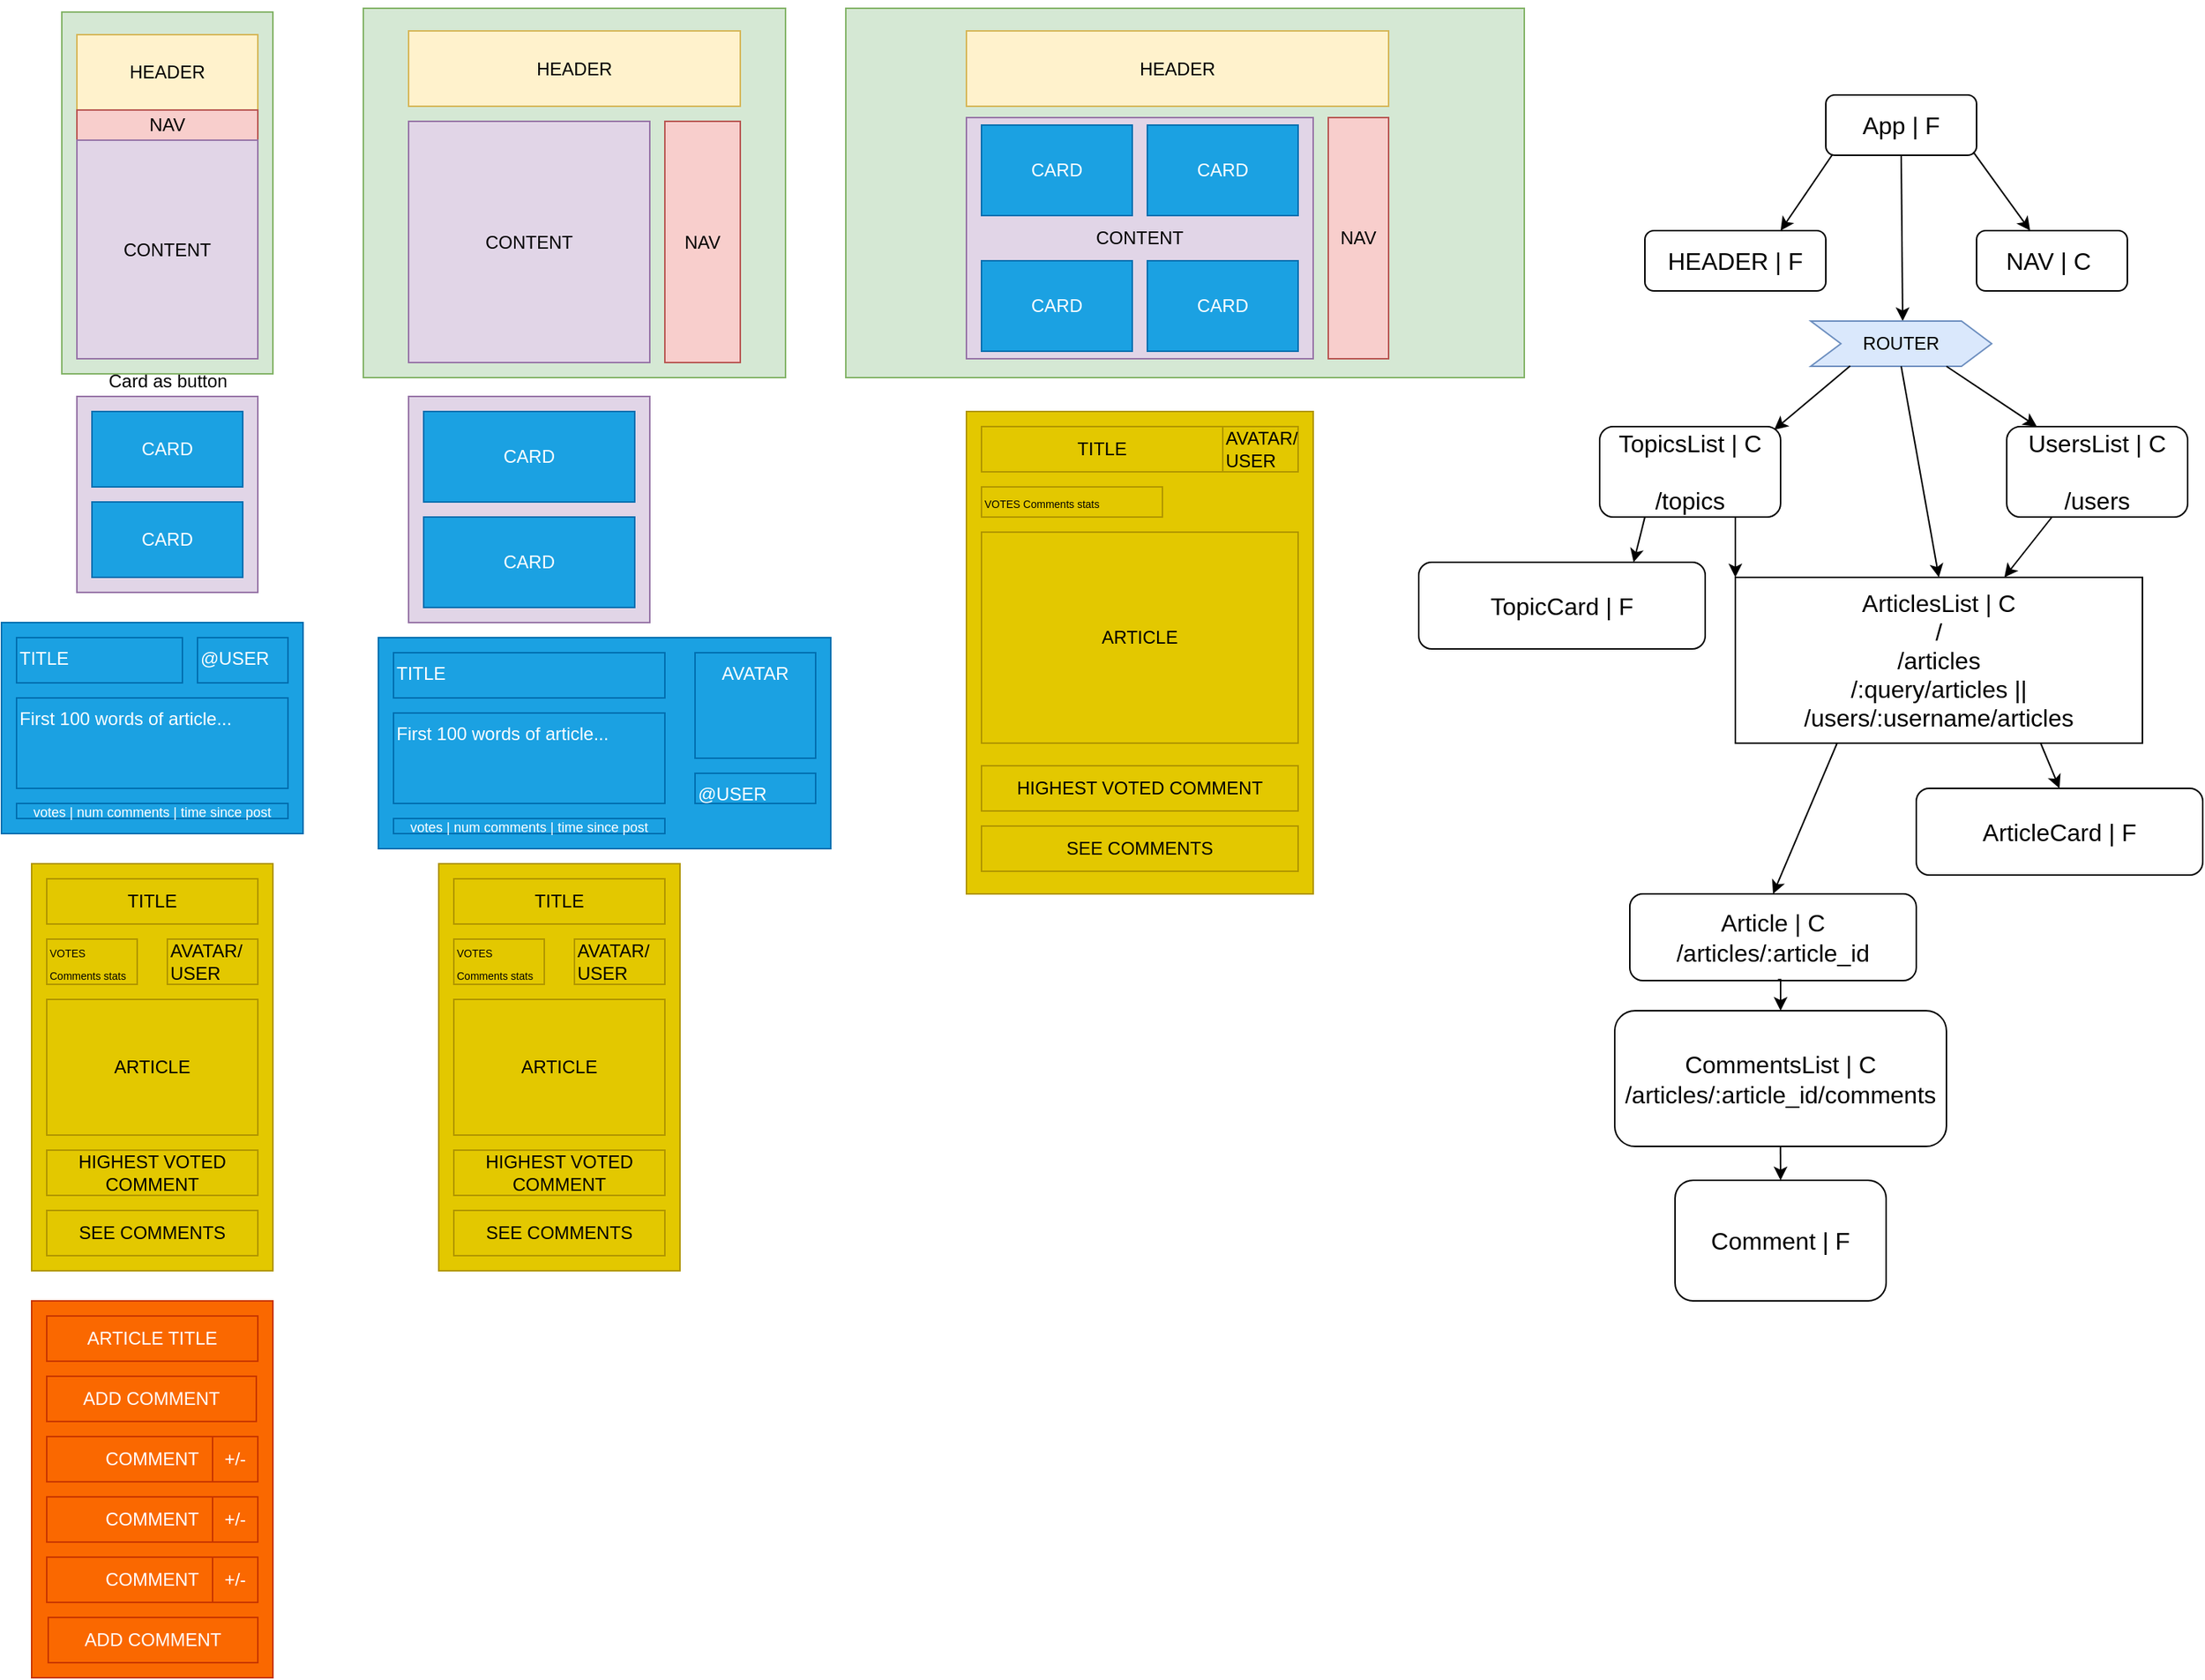 <mxfile version="14.5.1" type="device"><diagram id="lXe79n0ZCMCR6eueU-ol" name="Page-1"><mxGraphModel dx="971" dy="659" grid="1" gridSize="10" guides="1" tooltips="1" connect="1" arrows="1" fold="1" page="1" pageScale="1" pageWidth="827" pageHeight="1169" math="0" shadow="0"><root><mxCell id="0"/><mxCell id="1" parent="0"/><mxCell id="-HvX-lItipRIwZu9i45I-22" value="" style="whiteSpace=wrap;html=1;fillColor=#e1d5e7;strokeColor=#9673a6;" parent="1" vertex="1"><mxGeometry x="300" y="270" width="160" height="150" as="geometry"/></mxCell><mxCell id="-HvX-lItipRIwZu9i45I-5" style="edgeStyle=orthogonalEdgeStyle;rounded=0;orthogonalLoop=1;jettySize=auto;html=1;exitX=0;exitY=0.5;exitDx=0;exitDy=0;entryX=0.5;entryY=0;entryDx=0;entryDy=0;" parent="1" source="-HvX-lItipRIwZu9i45I-1" target="-HvX-lItipRIwZu9i45I-2" edge="1"><mxGeometry relative="1" as="geometry"/></mxCell><mxCell id="-HvX-lItipRIwZu9i45I-1" value="&lt;p style=&quot;line-height: 0%&quot;&gt;&lt;br&gt;&lt;/p&gt;" style="whiteSpace=wrap;html=1;rotation=90;fillColor=#d5e8d4;strokeColor=#82b366;align=left;" parent="1" vertex="1"><mxGeometry x="20" y="65" width="240" height="140" as="geometry"/></mxCell><mxCell id="-HvX-lItipRIwZu9i45I-2" value="HEADER" style="whiteSpace=wrap;html=1;fillColor=#fff2cc;strokeColor=#d6b656;" parent="1" vertex="1"><mxGeometry x="80" y="30" width="120" height="50" as="geometry"/></mxCell><mxCell id="-HvX-lItipRIwZu9i45I-3" value="NAV" style="whiteSpace=wrap;html=1;fillColor=#f8cecc;strokeColor=#b85450;" parent="1" vertex="1"><mxGeometry x="80" y="80" width="120" height="20" as="geometry"/></mxCell><mxCell id="-HvX-lItipRIwZu9i45I-6" value="CONTENT" style="whiteSpace=wrap;html=1;fillColor=#e1d5e7;strokeColor=#9673a6;" parent="1" vertex="1"><mxGeometry x="80" y="100" width="120" height="145" as="geometry"/></mxCell><mxCell id="-HvX-lItipRIwZu9i45I-7" value="" style="whiteSpace=wrap;html=1;fillColor=#d5e8d4;strokeColor=#82b366;" parent="1" vertex="1"><mxGeometry x="270" y="12.5" width="280" height="245" as="geometry"/></mxCell><mxCell id="-HvX-lItipRIwZu9i45I-8" value="" style="whiteSpace=wrap;html=1;fillColor=#e1d5e7;strokeColor=#9673a6;" parent="1" vertex="1"><mxGeometry x="80" y="270" width="120" height="130" as="geometry"/></mxCell><mxCell id="-HvX-lItipRIwZu9i45I-9" value="CARD" style="whiteSpace=wrap;html=1;fillColor=#1ba1e2;strokeColor=#006EAF;fontColor=#ffffff;" parent="1" vertex="1"><mxGeometry x="90" y="280" width="100" height="50" as="geometry"/></mxCell><mxCell id="-HvX-lItipRIwZu9i45I-10" value="CARD" style="whiteSpace=wrap;html=1;fillColor=#1ba1e2;strokeColor=#006EAF;fontColor=#ffffff;" parent="1" vertex="1"><mxGeometry x="90" y="340" width="100" height="50" as="geometry"/></mxCell><mxCell id="-HvX-lItipRIwZu9i45I-11" value="" style="whiteSpace=wrap;html=1;fillColor=#1ba1e2;strokeColor=#006EAF;fontColor=#ffffff;" parent="1" vertex="1"><mxGeometry x="30" y="420" width="200" height="140" as="geometry"/></mxCell><mxCell id="-HvX-lItipRIwZu9i45I-12" value="TITLE" style="fillColor=#1ba1e2;horizontal=1;verticalAlign=top;align=left;labelBackgroundColor=none;labelBorderColor=none;whiteSpace=wrap;html=1;strokeColor=#006EAF;fontColor=#ffffff;" parent="1" vertex="1"><mxGeometry x="40" y="430" width="110" height="30" as="geometry"/></mxCell><mxCell id="-HvX-lItipRIwZu9i45I-13" value="@USER" style="whiteSpace=wrap;html=1;fillColor=#1ba1e2;horizontal=1;verticalAlign=top;align=left;strokeColor=#006EAF;fontColor=#ffffff;" parent="1" vertex="1"><mxGeometry x="160" y="430" width="60" height="30" as="geometry"/></mxCell><mxCell id="-HvX-lItipRIwZu9i45I-14" value="First 100 words of article..." style="whiteSpace=wrap;html=1;fillColor=#1ba1e2;horizontal=1;verticalAlign=top;align=left;strokeColor=#006EAF;fontColor=#ffffff;" parent="1" vertex="1"><mxGeometry x="40" y="470" width="180" height="60" as="geometry"/></mxCell><mxCell id="-HvX-lItipRIwZu9i45I-16" value="&lt;font style=&quot;font-size: 9px&quot;&gt;votes | num comments |&amp;nbsp;&lt;/font&gt;&lt;span style=&quot;font-size: 9px&quot;&gt;time since post&lt;/span&gt;" style="whiteSpace=wrap;html=1;fillColor=#1ba1e2;horizontal=1;verticalAlign=middle;align=center;strokeColor=#006EAF;fontColor=#ffffff;" parent="1" vertex="1"><mxGeometry x="40" y="540" width="180" height="10" as="geometry"/></mxCell><mxCell id="-HvX-lItipRIwZu9i45I-17" value="HEADER" style="whiteSpace=wrap;html=1;fillColor=#fff2cc;strokeColor=#d6b656;" parent="1" vertex="1"><mxGeometry x="300" y="27.5" width="220" height="50" as="geometry"/></mxCell><mxCell id="-HvX-lItipRIwZu9i45I-18" value="NAV" style="whiteSpace=wrap;html=1;fillColor=#f8cecc;strokeColor=#b85450;" parent="1" vertex="1"><mxGeometry x="470" y="87.5" width="50" height="160" as="geometry"/></mxCell><mxCell id="-HvX-lItipRIwZu9i45I-19" value="CONTENT" style="whiteSpace=wrap;html=1;fillColor=#e1d5e7;strokeColor=#9673a6;" parent="1" vertex="1"><mxGeometry x="300" y="87.5" width="160" height="160" as="geometry"/></mxCell><mxCell id="-HvX-lItipRIwZu9i45I-20" value="CARD" style="whiteSpace=wrap;html=1;fillColor=#1ba1e2;strokeColor=#006EAF;fontColor=#ffffff;" parent="1" vertex="1"><mxGeometry x="310" y="280" width="140" height="60" as="geometry"/></mxCell><mxCell id="-HvX-lItipRIwZu9i45I-23" value="CARD" style="whiteSpace=wrap;html=1;fillColor=#1ba1e2;strokeColor=#006EAF;fontColor=#ffffff;" parent="1" vertex="1"><mxGeometry x="310" y="350" width="140" height="60" as="geometry"/></mxCell><mxCell id="-HvX-lItipRIwZu9i45I-24" value="" style="whiteSpace=wrap;html=1;fillColor=#1ba1e2;strokeColor=#006EAF;fontColor=#ffffff;" parent="1" vertex="1"><mxGeometry x="280" y="430" width="300" height="140" as="geometry"/></mxCell><mxCell id="-HvX-lItipRIwZu9i45I-25" value="TITLE" style="fillColor=#1ba1e2;horizontal=1;verticalAlign=top;align=left;labelBackgroundColor=none;labelBorderColor=none;whiteSpace=wrap;html=1;strokeColor=#006EAF;fontColor=#ffffff;" parent="1" vertex="1"><mxGeometry x="290" y="440" width="180" height="30" as="geometry"/></mxCell><mxCell id="-HvX-lItipRIwZu9i45I-26" value="@USER" style="whiteSpace=wrap;html=1;fillColor=#1ba1e2;horizontal=1;verticalAlign=top;align=left;strokeColor=#006EAF;fontColor=#ffffff;" parent="1" vertex="1"><mxGeometry x="490" y="520" width="80" height="20" as="geometry"/></mxCell><mxCell id="-HvX-lItipRIwZu9i45I-27" value="First 100 words of article..." style="whiteSpace=wrap;html=1;fillColor=#1ba1e2;horizontal=1;verticalAlign=top;align=left;strokeColor=#006EAF;fontColor=#ffffff;" parent="1" vertex="1"><mxGeometry x="290" y="480" width="180" height="60" as="geometry"/></mxCell><mxCell id="-HvX-lItipRIwZu9i45I-29" value="AVATAR" style="whiteSpace=wrap;html=1;fillColor=#1ba1e2;horizontal=1;verticalAlign=top;align=center;strokeColor=#006EAF;fontColor=#ffffff;" parent="1" vertex="1"><mxGeometry x="490" y="440" width="80" height="70" as="geometry"/></mxCell><mxCell id="-HvX-lItipRIwZu9i45I-30" value="&lt;font color=&quot;#000000&quot;&gt;Card as button&lt;/font&gt;" style="text;html=1;resizable=0;autosize=1;align=center;verticalAlign=middle;points=[];fillColor=none;strokeColor=none;rounded=0;labelBackgroundColor=none;fontColor=#FFFFFF;" parent="1" vertex="1"><mxGeometry x="95" y="250" width="90" height="20" as="geometry"/></mxCell><mxCell id="-HvX-lItipRIwZu9i45I-33" value="" style="whiteSpace=wrap;html=1;fillColor=#d5e8d4;strokeColor=#82b366;" parent="1" vertex="1"><mxGeometry x="590" y="12.5" width="450" height="245" as="geometry"/></mxCell><mxCell id="-HvX-lItipRIwZu9i45I-34" value="HEADER" style="whiteSpace=wrap;html=1;fillColor=#fff2cc;strokeColor=#d6b656;" parent="1" vertex="1"><mxGeometry x="670" y="27.5" width="280" height="50" as="geometry"/></mxCell><mxCell id="-HvX-lItipRIwZu9i45I-35" value="NAV" style="whiteSpace=wrap;html=1;fillColor=#f8cecc;strokeColor=#b85450;" parent="1" vertex="1"><mxGeometry x="910" y="85" width="40" height="160" as="geometry"/></mxCell><mxCell id="-HvX-lItipRIwZu9i45I-36" value="CONTENT" style="whiteSpace=wrap;html=1;fillColor=#e1d5e7;strokeColor=#9673a6;" parent="1" vertex="1"><mxGeometry x="670" y="85" width="230" height="160" as="geometry"/></mxCell><mxCell id="-HvX-lItipRIwZu9i45I-38" value="CARD" style="whiteSpace=wrap;html=1;fillColor=#1ba1e2;strokeColor=#006EAF;fontColor=#ffffff;" parent="1" vertex="1"><mxGeometry x="680" y="90" width="100" height="60" as="geometry"/></mxCell><mxCell id="-HvX-lItipRIwZu9i45I-39" value="CARD" style="whiteSpace=wrap;html=1;fillColor=#1ba1e2;strokeColor=#006EAF;fontColor=#ffffff;" parent="1" vertex="1"><mxGeometry x="790" y="90" width="100" height="60" as="geometry"/></mxCell><mxCell id="-HvX-lItipRIwZu9i45I-40" value="CARD" style="whiteSpace=wrap;html=1;fillColor=#1ba1e2;strokeColor=#006EAF;fontColor=#ffffff;" parent="1" vertex="1"><mxGeometry x="680" y="180" width="100" height="60" as="geometry"/></mxCell><mxCell id="-HvX-lItipRIwZu9i45I-41" value="CARD" style="whiteSpace=wrap;html=1;fillColor=#1ba1e2;strokeColor=#006EAF;fontColor=#ffffff;" parent="1" vertex="1"><mxGeometry x="790" y="180" width="100" height="60" as="geometry"/></mxCell><mxCell id="-HvX-lItipRIwZu9i45I-42" value="" style="whiteSpace=wrap;html=1;labelBackgroundColor=none;fillColor=#e3c800;fontColor=#ffffff;align=left;strokeColor=#B09500;" parent="1" vertex="1"><mxGeometry x="50" y="580" width="160" height="270" as="geometry"/></mxCell><mxCell id="-HvX-lItipRIwZu9i45I-44" value="&lt;div&gt;&lt;span&gt;&lt;font color=&quot;#000000&quot;&gt;TITLE&lt;/font&gt;&lt;/span&gt;&lt;/div&gt;" style="whiteSpace=wrap;html=1;labelBackgroundColor=none;fillColor=#e3c800;fontColor=#ffffff;align=center;strokeColor=#B09500;" parent="1" vertex="1"><mxGeometry x="60" y="590" width="140" height="30" as="geometry"/></mxCell><mxCell id="-HvX-lItipRIwZu9i45I-45" value="&lt;font style=&quot;font-size: 9px&quot;&gt;votes | num comments |&amp;nbsp;&lt;/font&gt;&lt;span style=&quot;font-size: 9px&quot;&gt;time since post&lt;/span&gt;" style="whiteSpace=wrap;html=1;fillColor=#1ba1e2;horizontal=1;verticalAlign=middle;align=center;strokeColor=#006EAF;fontColor=#ffffff;" parent="1" vertex="1"><mxGeometry x="290" y="550" width="180" height="10" as="geometry"/></mxCell><mxCell id="-HvX-lItipRIwZu9i45I-47" value="&lt;font color=&quot;#000000&quot; style=&quot;font-size: 7px&quot;&gt;VOTES Comments stats&lt;/font&gt;" style="whiteSpace=wrap;html=1;labelBackgroundColor=none;fillColor=#e3c800;fontColor=#ffffff;align=left;strokeColor=#B09500;" parent="1" vertex="1"><mxGeometry x="60" y="630" width="60" height="30" as="geometry"/></mxCell><mxCell id="-HvX-lItipRIwZu9i45I-49" value="&lt;font color=&quot;#000000&quot;&gt;AVATAR/&lt;br&gt;USER&lt;/font&gt;" style="whiteSpace=wrap;html=1;labelBackgroundColor=none;fillColor=#e3c800;fontColor=#ffffff;align=left;strokeColor=#B09500;" parent="1" vertex="1"><mxGeometry x="140" y="630" width="60" height="30" as="geometry"/></mxCell><mxCell id="-HvX-lItipRIwZu9i45I-50" value="&lt;font color=&quot;#000000&quot;&gt;ARTICLE&lt;/font&gt;" style="whiteSpace=wrap;html=1;labelBackgroundColor=none;fillColor=#e3c800;fontColor=#ffffff;align=center;strokeColor=#B09500;" parent="1" vertex="1"><mxGeometry x="60" y="670" width="140" height="90" as="geometry"/></mxCell><mxCell id="-HvX-lItipRIwZu9i45I-51" value="&lt;font color=&quot;#000000&quot;&gt;HIGHEST VOTED COMMENT&lt;/font&gt;" style="whiteSpace=wrap;html=1;labelBackgroundColor=none;fillColor=#e3c800;fontColor=#ffffff;align=center;strokeColor=#B09500;" parent="1" vertex="1"><mxGeometry x="60" y="770" width="140" height="30" as="geometry"/></mxCell><mxCell id="-HvX-lItipRIwZu9i45I-58" value="" style="whiteSpace=wrap;html=1;labelBackgroundColor=none;fillColor=#e3c800;fontColor=#ffffff;align=left;strokeColor=#B09500;" parent="1" vertex="1"><mxGeometry x="670" y="280" width="230" height="320" as="geometry"/></mxCell><mxCell id="-HvX-lItipRIwZu9i45I-59" value="&lt;div&gt;&lt;span&gt;&lt;font color=&quot;#000000&quot;&gt;TITLE&lt;/font&gt;&lt;/span&gt;&lt;/div&gt;" style="whiteSpace=wrap;html=1;labelBackgroundColor=none;fillColor=#e3c800;fontColor=#ffffff;align=center;strokeColor=#B09500;" parent="1" vertex="1"><mxGeometry x="680" y="290" width="160" height="30" as="geometry"/></mxCell><mxCell id="-HvX-lItipRIwZu9i45I-60" value="&lt;font color=&quot;#000000&quot; style=&quot;font-size: 7px&quot;&gt;VOTES Comments stats&lt;/font&gt;" style="whiteSpace=wrap;html=1;labelBackgroundColor=none;fillColor=#e3c800;fontColor=#ffffff;align=left;strokeColor=#B09500;" parent="1" vertex="1"><mxGeometry x="680" y="330" width="120" height="20" as="geometry"/></mxCell><mxCell id="-HvX-lItipRIwZu9i45I-61" value="&lt;font color=&quot;#000000&quot;&gt;AVATAR/&lt;br&gt;USER&lt;/font&gt;" style="whiteSpace=wrap;html=1;labelBackgroundColor=none;fillColor=#e3c800;fontColor=#ffffff;align=left;strokeColor=#B09500;" parent="1" vertex="1"><mxGeometry x="840" y="290" width="50" height="30" as="geometry"/></mxCell><mxCell id="-HvX-lItipRIwZu9i45I-62" value="&lt;font color=&quot;#000000&quot;&gt;ARTICLE&lt;/font&gt;" style="whiteSpace=wrap;html=1;labelBackgroundColor=none;fillColor=#e3c800;fontColor=#ffffff;align=center;strokeColor=#B09500;" parent="1" vertex="1"><mxGeometry x="680" y="360" width="210" height="140" as="geometry"/></mxCell><mxCell id="-HvX-lItipRIwZu9i45I-79" value="&lt;font color=&quot;#000000&quot;&gt;&lt;span style=&quot;font-size: 16px&quot;&gt;App | F&lt;/span&gt;&lt;/font&gt;" style="rounded=1;whiteSpace=wrap;html=1;labelBackgroundColor=none;fillColor=none;fontColor=#FFFFFF;align=center;" parent="1" vertex="1"><mxGeometry x="1240" y="70" width="100" height="40" as="geometry"/></mxCell><mxCell id="-HvX-lItipRIwZu9i45I-80" value="&lt;font color=&quot;#000000&quot; style=&quot;font-size: 16px&quot;&gt;HEADER | F&lt;/font&gt;" style="rounded=1;whiteSpace=wrap;html=1;labelBackgroundColor=none;fillColor=none;fontColor=#FFFFFF;align=center;" parent="1" vertex="1"><mxGeometry x="1120" y="160" width="120" height="40" as="geometry"/></mxCell><mxCell id="-HvX-lItipRIwZu9i45I-81" value="&lt;font color=&quot;#000000&quot; style=&quot;font-size: 16px&quot;&gt;NAV | C&amp;nbsp;&lt;/font&gt;" style="rounded=1;whiteSpace=wrap;html=1;labelBackgroundColor=none;fillColor=none;fontColor=#FFFFFF;align=center;" parent="1" vertex="1"><mxGeometry x="1340" y="160" width="100" height="40" as="geometry"/></mxCell><mxCell id="-HvX-lItipRIwZu9i45I-82" value="" style="endArrow=classic;html=1;fontColor=#FFFFFF;exitX=0.978;exitY=0.946;exitDx=0;exitDy=0;exitPerimeter=0;" parent="1" source="-HvX-lItipRIwZu9i45I-79" target="-HvX-lItipRIwZu9i45I-81" edge="1"><mxGeometry width="50" height="50" relative="1" as="geometry"><mxPoint x="1340" y="110" as="sourcePoint"/><mxPoint x="1530" y="220" as="targetPoint"/></mxGeometry></mxCell><mxCell id="-HvX-lItipRIwZu9i45I-83" value="" style="endArrow=classic;html=1;fontColor=#FFFFFF;exitX=0.044;exitY=0.988;exitDx=0;exitDy=0;exitPerimeter=0;entryX=0.75;entryY=0;entryDx=0;entryDy=0;" parent="1" source="-HvX-lItipRIwZu9i45I-79" target="-HvX-lItipRIwZu9i45I-80" edge="1"><mxGeometry width="50" height="50" relative="1" as="geometry"><mxPoint x="1241" y="108.92" as="sourcePoint"/><mxPoint x="1278.732" y="161.08" as="targetPoint"/></mxGeometry></mxCell><mxCell id="-HvX-lItipRIwZu9i45I-85" value="" style="endArrow=classic;html=1;fontColor=#FFFFFF;exitX=0.5;exitY=1;exitDx=0;exitDy=0;entryX=0.5;entryY=0;entryDx=0;entryDy=0;" parent="1" source="-HvX-lItipRIwZu9i45I-79" edge="1"><mxGeometry width="50" height="50" relative="1" as="geometry"><mxPoint x="1347.8" y="117.84" as="sourcePoint"/><mxPoint x="1291" y="220" as="targetPoint"/></mxGeometry></mxCell><mxCell id="-HvX-lItipRIwZu9i45I-88" value="&lt;font color=&quot;#000000&quot;&gt;ROUTER&lt;/font&gt;" style="shape=step;perimeter=stepPerimeter;whiteSpace=wrap;html=1;fixedSize=1;rounded=0;shadow=0;glass=0;sketch=0;fillColor=#dae8fc;align=center;strokeColor=#6c8ebf;" parent="1" vertex="1"><mxGeometry x="1230" y="220" width="120" height="30" as="geometry"/></mxCell><mxCell id="-HvX-lItipRIwZu9i45I-90" value="&lt;font color=&quot;#000000&quot; style=&quot;font-size: 16px&quot;&gt;ArticlesList | C&lt;br&gt;/&lt;br&gt;/articles&lt;br&gt;/:query/articles || /users/:username/articles&lt;br&gt;&lt;/font&gt;" style="rounded=0;whiteSpace=wrap;html=1;labelBackgroundColor=none;fillColor=none;fontColor=#FFFFFF;align=center;" parent="1" vertex="1"><mxGeometry x="1180" y="390" width="270" height="110" as="geometry"/></mxCell><mxCell id="-HvX-lItipRIwZu9i45I-91" value="&lt;font color=&quot;#000000&quot; style=&quot;font-size: 16px&quot;&gt;TopicsList | C&lt;br&gt;&lt;br&gt;/topics&lt;br&gt;&lt;/font&gt;" style="rounded=1;whiteSpace=wrap;html=1;labelBackgroundColor=none;fillColor=none;fontColor=#FFFFFF;align=center;" parent="1" vertex="1"><mxGeometry x="1090" y="290" width="120" height="60" as="geometry"/></mxCell><mxCell id="-HvX-lItipRIwZu9i45I-92" value="&lt;font color=&quot;#000000&quot; style=&quot;font-size: 16px&quot;&gt;UsersList | C&lt;br&gt;&lt;br&gt;/users&lt;br&gt;&lt;/font&gt;" style="rounded=1;whiteSpace=wrap;html=1;labelBackgroundColor=none;fillColor=none;fontColor=#FFFFFF;align=center;" parent="1" vertex="1"><mxGeometry x="1360" y="290" width="120" height="60" as="geometry"/></mxCell><mxCell id="-HvX-lItipRIwZu9i45I-104" value="" style="endArrow=classic;html=1;fontColor=#FFFFFF;entryX=0.5;entryY=0;entryDx=0;entryDy=0;exitX=0.5;exitY=1;exitDx=0;exitDy=0;" parent="1" source="-HvX-lItipRIwZu9i45I-88" target="-HvX-lItipRIwZu9i45I-90" edge="1"><mxGeometry width="50" height="50" relative="1" as="geometry"><mxPoint x="1341" y="260.0" as="sourcePoint"/><mxPoint x="1370.96" y="284.68" as="targetPoint"/></mxGeometry></mxCell><mxCell id="-HvX-lItipRIwZu9i45I-105" value="" style="endArrow=classic;html=1;fontColor=#FFFFFF;entryX=0.965;entryY=0.035;entryDx=0;entryDy=0;exitX=0.218;exitY=0.993;exitDx=0;exitDy=0;exitPerimeter=0;entryPerimeter=0;" parent="1" source="-HvX-lItipRIwZu9i45I-88" target="-HvX-lItipRIwZu9i45I-91" edge="1"><mxGeometry width="50" height="50" relative="1" as="geometry"><mxPoint x="1243" y="260.6" as="sourcePoint"/><mxPoint x="1209.04" y="285.8" as="targetPoint"/></mxGeometry></mxCell><mxCell id="-HvX-lItipRIwZu9i45I-106" value="" style="endArrow=classic;html=1;fontColor=#FFFFFF;exitX=0.75;exitY=1;exitDx=0;exitDy=0;" parent="1" source="-HvX-lItipRIwZu9i45I-88" target="-HvX-lItipRIwZu9i45I-92" edge="1"><mxGeometry width="50" height="50" relative="1" as="geometry"><mxPoint x="1332.12" y="249.92" as="sourcePoint"/><mxPoint x="1360" y="288" as="targetPoint"/><Array as="points"><mxPoint x="1380" y="290"/></Array></mxGeometry></mxCell><mxCell id="-HvX-lItipRIwZu9i45I-108" value="&lt;font color=&quot;#000000&quot; style=&quot;font-size: 16px&quot;&gt;Article | C&lt;br&gt;/articles/:article_id&lt;br&gt;&lt;/font&gt;" style="rounded=1;whiteSpace=wrap;html=1;labelBackgroundColor=none;fillColor=none;fontColor=#FFFFFF;align=center;" parent="1" vertex="1"><mxGeometry x="1110" y="600" width="190" height="57.5" as="geometry"/></mxCell><mxCell id="-HvX-lItipRIwZu9i45I-109" value="&lt;font color=&quot;#000000&quot; style=&quot;font-size: 16px&quot;&gt;CommentsList | C&lt;br&gt;/articles/:article_id/comments&lt;br&gt;&lt;/font&gt;" style="rounded=1;whiteSpace=wrap;html=1;labelBackgroundColor=none;fillColor=none;fontColor=#FFFFFF;align=center;" parent="1" vertex="1"><mxGeometry x="1100" y="677.5" width="220" height="90" as="geometry"/></mxCell><mxCell id="-HvX-lItipRIwZu9i45I-110" value="&lt;font color=&quot;#000000&quot; style=&quot;font-size: 16px&quot;&gt;Comment | F&lt;br&gt;&lt;/font&gt;" style="rounded=1;whiteSpace=wrap;html=1;labelBackgroundColor=none;fillColor=none;fontColor=#FFFFFF;align=center;" parent="1" vertex="1"><mxGeometry x="1140" y="790" width="140" height="80" as="geometry"/></mxCell><mxCell id="-HvX-lItipRIwZu9i45I-113" value="" style="endArrow=classic;html=1;fontColor=#FFFFFF;entryX=0;entryY=0;entryDx=0;entryDy=0;exitX=0.75;exitY=1;exitDx=0;exitDy=0;" parent="1" source="-HvX-lItipRIwZu9i45I-91" target="-HvX-lItipRIwZu9i45I-90" edge="1"><mxGeometry width="50" height="50" relative="1" as="geometry"><mxPoint x="1300" y="260" as="sourcePoint"/><mxPoint x="1224.56" y="372.28" as="targetPoint"/></mxGeometry></mxCell><mxCell id="-HvX-lItipRIwZu9i45I-116" value="" style="edgeStyle=orthogonalEdgeStyle;rounded=0;orthogonalLoop=1;jettySize=auto;html=1;fontColor=#FFFFFF;entryX=0.5;entryY=0;entryDx=0;entryDy=0;exitX=0.517;exitY=0.989;exitDx=0;exitDy=0;exitPerimeter=0;" parent="1" target="-HvX-lItipRIwZu9i45I-109" edge="1" source="-HvX-lItipRIwZu9i45I-108"><mxGeometry relative="1" as="geometry"><mxPoint x="1210" y="662.5" as="sourcePoint"/><mxPoint x="1210" y="640" as="targetPoint"/></mxGeometry></mxCell><mxCell id="-HvX-lItipRIwZu9i45I-117" value="" style="edgeStyle=orthogonalEdgeStyle;rounded=0;orthogonalLoop=1;jettySize=auto;html=1;fontColor=#FFFFFF;entryX=0.5;entryY=0;entryDx=0;entryDy=0;" parent="1" target="-HvX-lItipRIwZu9i45I-110" edge="1"><mxGeometry relative="1" as="geometry"><mxPoint x="1209.9" y="767.5" as="sourcePoint"/><mxPoint x="1210.04" y="787.5" as="targetPoint"/></mxGeometry></mxCell><mxCell id="-HvX-lItipRIwZu9i45I-120" value="" style="endArrow=classic;html=1;fontColor=#FFFFFF;exitX=0.25;exitY=1;exitDx=0;exitDy=0;" parent="1" source="-HvX-lItipRIwZu9i45I-92" target="-HvX-lItipRIwZu9i45I-90" edge="1"><mxGeometry width="50" height="50" relative="1" as="geometry"><mxPoint x="1165.64" y="339.8" as="sourcePoint"/><mxPoint x="1244.2" y="381.44" as="targetPoint"/></mxGeometry></mxCell><mxCell id="-HvX-lItipRIwZu9i45I-123" value="&lt;font color=&quot;#000000&quot;&gt;SEE COMMENTS&lt;/font&gt;" style="whiteSpace=wrap;html=1;labelBackgroundColor=none;fillColor=#e3c800;fontColor=#ffffff;align=center;strokeColor=#B09500;" parent="1" vertex="1"><mxGeometry x="60" y="810" width="140" height="30" as="geometry"/></mxCell><mxCell id="-HvX-lItipRIwZu9i45I-133" value="" style="whiteSpace=wrap;html=1;labelBackgroundColor=none;fillColor=#e3c800;fontColor=#ffffff;align=left;strokeColor=#B09500;" parent="1" vertex="1"><mxGeometry x="320" y="580" width="160" height="270" as="geometry"/></mxCell><mxCell id="-HvX-lItipRIwZu9i45I-134" value="&lt;div&gt;&lt;span&gt;&lt;font color=&quot;#000000&quot;&gt;TITLE&lt;/font&gt;&lt;/span&gt;&lt;/div&gt;" style="whiteSpace=wrap;html=1;labelBackgroundColor=none;fillColor=#e3c800;fontColor=#ffffff;align=center;strokeColor=#B09500;" parent="1" vertex="1"><mxGeometry x="330" y="590" width="140" height="30" as="geometry"/></mxCell><mxCell id="-HvX-lItipRIwZu9i45I-135" value="&lt;font color=&quot;#000000&quot; style=&quot;font-size: 7px&quot;&gt;VOTES Comments stats&lt;/font&gt;" style="whiteSpace=wrap;html=1;labelBackgroundColor=none;fillColor=#e3c800;fontColor=#ffffff;align=left;strokeColor=#B09500;" parent="1" vertex="1"><mxGeometry x="330" y="630" width="60" height="30" as="geometry"/></mxCell><mxCell id="-HvX-lItipRIwZu9i45I-136" value="&lt;font color=&quot;#000000&quot;&gt;AVATAR/&lt;br&gt;USER&lt;/font&gt;" style="whiteSpace=wrap;html=1;labelBackgroundColor=none;fillColor=#e3c800;fontColor=#ffffff;align=left;strokeColor=#B09500;" parent="1" vertex="1"><mxGeometry x="410" y="630" width="60" height="30" as="geometry"/></mxCell><mxCell id="-HvX-lItipRIwZu9i45I-137" value="&lt;font color=&quot;#000000&quot;&gt;ARTICLE&lt;/font&gt;" style="whiteSpace=wrap;html=1;labelBackgroundColor=none;fillColor=#e3c800;fontColor=#ffffff;align=center;strokeColor=#B09500;" parent="1" vertex="1"><mxGeometry x="330" y="670" width="140" height="90" as="geometry"/></mxCell><mxCell id="-HvX-lItipRIwZu9i45I-138" value="&lt;font color=&quot;#000000&quot;&gt;HIGHEST VOTED COMMENT&lt;/font&gt;" style="whiteSpace=wrap;html=1;labelBackgroundColor=none;fillColor=#e3c800;fontColor=#ffffff;align=center;strokeColor=#B09500;" parent="1" vertex="1"><mxGeometry x="330" y="770" width="140" height="30" as="geometry"/></mxCell><mxCell id="-HvX-lItipRIwZu9i45I-139" value="&lt;font color=&quot;#000000&quot;&gt;SEE COMMENTS&lt;/font&gt;" style="whiteSpace=wrap;html=1;labelBackgroundColor=none;fillColor=#e3c800;fontColor=#ffffff;align=center;strokeColor=#B09500;" parent="1" vertex="1"><mxGeometry x="330" y="810" width="140" height="30" as="geometry"/></mxCell><mxCell id="-HvX-lItipRIwZu9i45I-142" value="&lt;font color=&quot;#000000&quot;&gt;HIGHEST VOTED COMMENT&lt;/font&gt;" style="whiteSpace=wrap;html=1;labelBackgroundColor=none;fillColor=#e3c800;fontColor=#ffffff;align=center;strokeColor=#B09500;" parent="1" vertex="1"><mxGeometry x="680" y="515" width="210" height="30" as="geometry"/></mxCell><mxCell id="-HvX-lItipRIwZu9i45I-143" value="&lt;font color=&quot;#000000&quot;&gt;SEE COMMENTS&lt;/font&gt;" style="whiteSpace=wrap;html=1;labelBackgroundColor=none;fillColor=#e3c800;fontColor=#ffffff;align=center;strokeColor=#B09500;" parent="1" vertex="1"><mxGeometry x="680" y="555" width="210" height="30" as="geometry"/></mxCell><mxCell id="-HvX-lItipRIwZu9i45I-144" value="" style="whiteSpace=wrap;html=1;rounded=0;shadow=0;glass=0;sketch=0;fillColor=#fa6800;fontColor=#ffffff;align=left;strokeColor=#C73500;" parent="1" vertex="1"><mxGeometry x="50" y="870" width="160" height="250" as="geometry"/></mxCell><mxCell id="-HvX-lItipRIwZu9i45I-145" value="ARTICLE TITLE" style="whiteSpace=wrap;html=1;rounded=0;shadow=0;glass=0;sketch=0;fillColor=#fa6800;fontColor=#ffffff;align=center;strokeColor=#C73500;" parent="1" vertex="1"><mxGeometry x="60" y="880" width="140" height="30" as="geometry"/></mxCell><mxCell id="-HvX-lItipRIwZu9i45I-146" value="COMMENT" style="whiteSpace=wrap;html=1;rounded=0;shadow=0;glass=0;sketch=0;fillColor=#fa6800;fontColor=#ffffff;align=center;strokeColor=#C73500;" parent="1" vertex="1"><mxGeometry x="60" y="960" width="140" height="30" as="geometry"/></mxCell><mxCell id="-HvX-lItipRIwZu9i45I-147" value="COMMENT" style="whiteSpace=wrap;html=1;rounded=0;shadow=0;glass=0;sketch=0;fillColor=#fa6800;fontColor=#ffffff;align=center;strokeColor=#C73500;" parent="1" vertex="1"><mxGeometry x="60" y="1000" width="140" height="30" as="geometry"/></mxCell><mxCell id="-HvX-lItipRIwZu9i45I-148" value="COMMENT" style="whiteSpace=wrap;html=1;rounded=0;shadow=0;glass=0;sketch=0;fillColor=#fa6800;fontColor=#ffffff;align=center;strokeColor=#C73500;" parent="1" vertex="1"><mxGeometry x="60" y="1040" width="140" height="30" as="geometry"/></mxCell><mxCell id="-HvX-lItipRIwZu9i45I-149" value="ADD COMMENT" style="whiteSpace=wrap;html=1;rounded=0;shadow=0;glass=0;sketch=0;fillColor=#fa6800;fontColor=#ffffff;align=center;strokeColor=#C73500;" parent="1" vertex="1"><mxGeometry x="60" y="920" width="139" height="30" as="geometry"/></mxCell><mxCell id="-HvX-lItipRIwZu9i45I-150" value="ADD COMMENT" style="whiteSpace=wrap;html=1;rounded=0;shadow=0;glass=0;sketch=0;fillColor=#fa6800;fontColor=#ffffff;align=center;strokeColor=#C73500;" parent="1" vertex="1"><mxGeometry x="61" y="1080" width="139" height="30" as="geometry"/></mxCell><mxCell id="-HvX-lItipRIwZu9i45I-151" value="+/-" style="whiteSpace=wrap;html=1;rounded=0;shadow=0;glass=0;sketch=0;fillColor=#fa6800;fontColor=#ffffff;align=center;strokeColor=#C73500;" parent="1" vertex="1"><mxGeometry x="170" y="960" width="30" height="30" as="geometry"/></mxCell><mxCell id="-HvX-lItipRIwZu9i45I-152" value="+/-" style="whiteSpace=wrap;html=1;rounded=0;shadow=0;glass=0;sketch=0;fillColor=#fa6800;fontColor=#ffffff;align=center;strokeColor=#C73500;" parent="1" vertex="1"><mxGeometry x="170" y="1000" width="30" height="30" as="geometry"/></mxCell><mxCell id="-HvX-lItipRIwZu9i45I-153" value="+/-" style="whiteSpace=wrap;html=1;rounded=0;shadow=0;glass=0;sketch=0;fillColor=#fa6800;fontColor=#ffffff;align=center;strokeColor=#C73500;" parent="1" vertex="1"><mxGeometry x="170" y="1040" width="30" height="30" as="geometry"/></mxCell><mxCell id="ZBSAP2BT5bho--uAO_ZB-1" value="&lt;font color=&quot;#000000&quot; style=&quot;font-size: 16px&quot;&gt;ArticleCard | F&lt;br&gt;&lt;/font&gt;" style="rounded=1;whiteSpace=wrap;html=1;labelBackgroundColor=none;fillColor=none;fontColor=#FFFFFF;align=center;" vertex="1" parent="1"><mxGeometry x="1300" y="530" width="190" height="57.5" as="geometry"/></mxCell><mxCell id="ZBSAP2BT5bho--uAO_ZB-2" value="" style="endArrow=classic;html=1;fontColor=#FFFFFF;exitX=0.75;exitY=1;exitDx=0;exitDy=0;entryX=0.5;entryY=0;entryDx=0;entryDy=0;" edge="1" parent="1" source="-HvX-lItipRIwZu9i45I-90" target="ZBSAP2BT5bho--uAO_ZB-1"><mxGeometry width="50" height="50" relative="1" as="geometry"><mxPoint x="1400" y="360" as="sourcePoint"/><mxPoint x="1357.143" y="390" as="targetPoint"/></mxGeometry></mxCell><mxCell id="ZBSAP2BT5bho--uAO_ZB-3" value="" style="endArrow=classic;html=1;fontColor=#FFFFFF;exitX=0.25;exitY=1;exitDx=0;exitDy=0;entryX=0.5;entryY=0;entryDx=0;entryDy=0;" edge="1" parent="1" source="-HvX-lItipRIwZu9i45I-90" target="-HvX-lItipRIwZu9i45I-108"><mxGeometry width="50" height="50" relative="1" as="geometry"><mxPoint x="1360" y="470" as="sourcePoint"/><mxPoint x="1370" y="507.5" as="targetPoint"/></mxGeometry></mxCell><mxCell id="ZBSAP2BT5bho--uAO_ZB-4" value="&lt;font color=&quot;#000000&quot; style=&quot;font-size: 16px&quot;&gt;TopicCard | F&lt;br&gt;&lt;/font&gt;" style="rounded=1;whiteSpace=wrap;html=1;labelBackgroundColor=none;fillColor=none;fontColor=#FFFFFF;align=center;" vertex="1" parent="1"><mxGeometry x="970" y="380" width="190" height="57.5" as="geometry"/></mxCell><mxCell id="ZBSAP2BT5bho--uAO_ZB-5" value="" style="endArrow=classic;html=1;fontColor=#FFFFFF;entryX=0.75;entryY=0;entryDx=0;entryDy=0;exitX=0.25;exitY=1;exitDx=0;exitDy=0;" edge="1" parent="1" source="-HvX-lItipRIwZu9i45I-91" target="ZBSAP2BT5bho--uAO_ZB-4"><mxGeometry width="50" height="50" relative="1" as="geometry"><mxPoint x="1190.0" y="360" as="sourcePoint"/><mxPoint x="1244.2" y="392.88" as="targetPoint"/></mxGeometry></mxCell></root></mxGraphModel></diagram></mxfile>